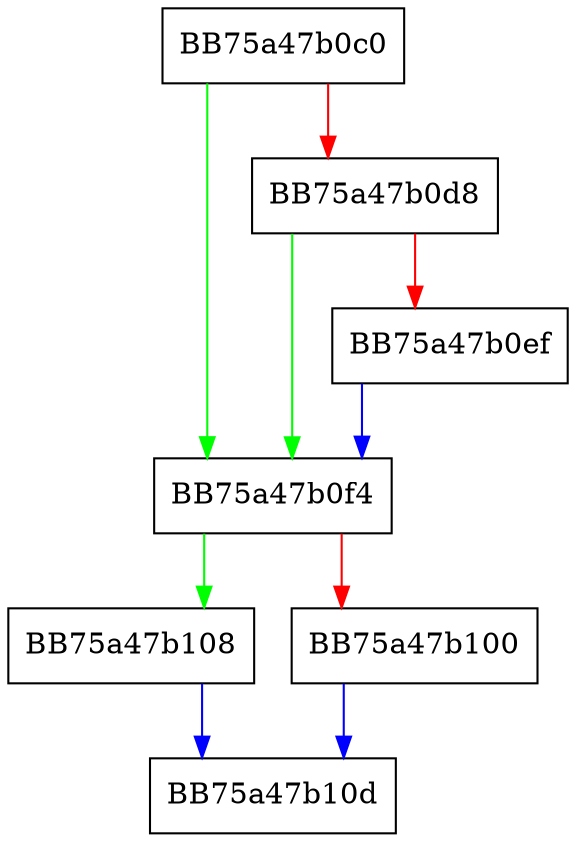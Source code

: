 digraph setDateTimeToCurrent {
  node [shape="box"];
  graph [splines=ortho];
  BB75a47b0c0 -> BB75a47b0f4 [color="green"];
  BB75a47b0c0 -> BB75a47b0d8 [color="red"];
  BB75a47b0d8 -> BB75a47b0f4 [color="green"];
  BB75a47b0d8 -> BB75a47b0ef [color="red"];
  BB75a47b0ef -> BB75a47b0f4 [color="blue"];
  BB75a47b0f4 -> BB75a47b108 [color="green"];
  BB75a47b0f4 -> BB75a47b100 [color="red"];
  BB75a47b100 -> BB75a47b10d [color="blue"];
  BB75a47b108 -> BB75a47b10d [color="blue"];
}